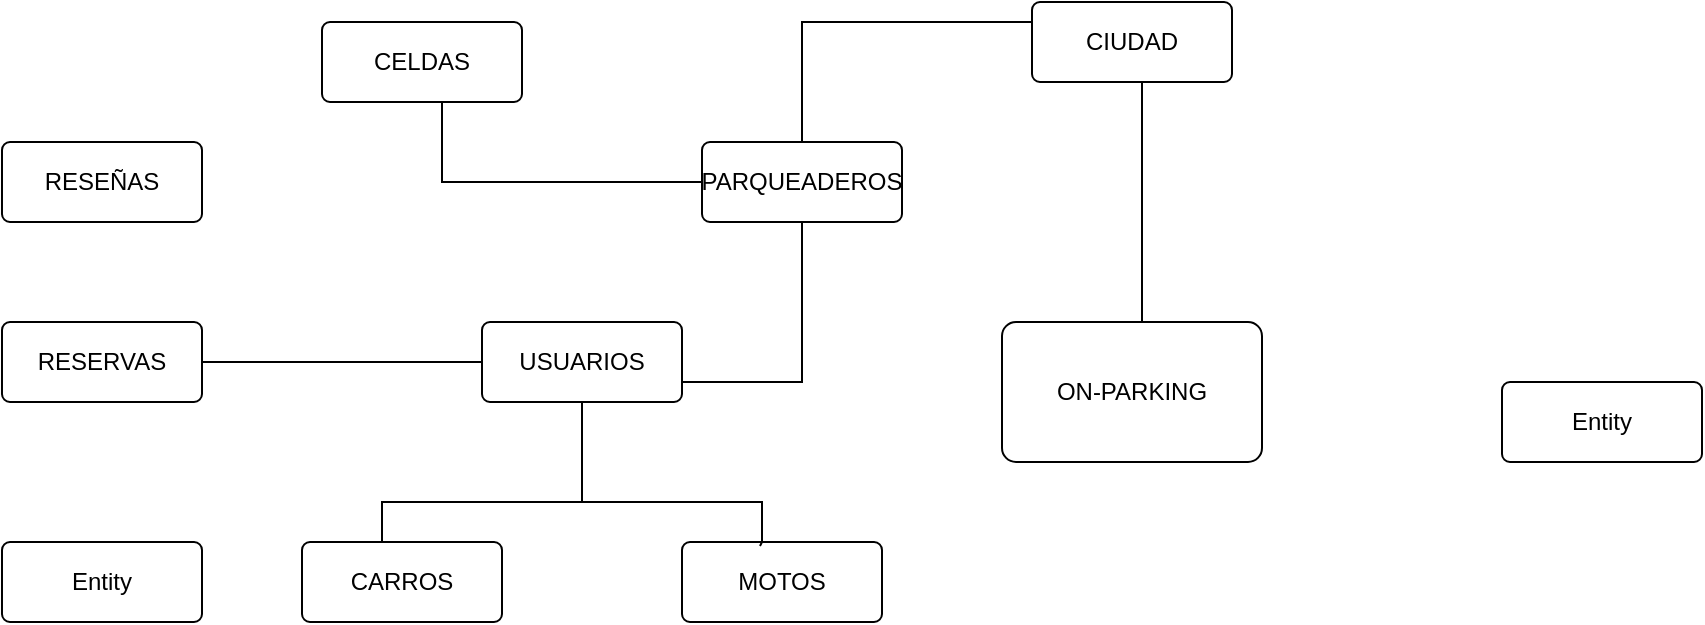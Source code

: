 <mxfile version="28.0.7">
  <diagram name="Página-1" id="dRMMloT08Zt28bpuVDyD">
    <mxGraphModel dx="1861" dy="570" grid="1" gridSize="10" guides="1" tooltips="1" connect="1" arrows="1" fold="1" page="1" pageScale="1" pageWidth="827" pageHeight="1169" math="0" shadow="0">
      <root>
        <mxCell id="0" />
        <mxCell id="1" parent="0" />
        <mxCell id="4onaaJZrYrg10ypMwlWX-18" value="Entity" style="rounded=1;arcSize=10;whiteSpace=wrap;html=1;align=center;" parent="1" vertex="1">
          <mxGeometry x="570" y="260" width="100" height="40" as="geometry" />
        </mxCell>
        <mxCell id="4onaaJZrYrg10ypMwlWX-19" value="ON-PARKING" style="rounded=1;arcSize=10;whiteSpace=wrap;html=1;align=center;" parent="1" vertex="1">
          <mxGeometry x="320" y="230" width="130" height="70" as="geometry" />
        </mxCell>
        <mxCell id="4onaaJZrYrg10ypMwlWX-20" value="MOTOS" style="rounded=1;arcSize=10;whiteSpace=wrap;html=1;align=center;" parent="1" vertex="1">
          <mxGeometry x="160" y="340" width="100" height="40" as="geometry" />
        </mxCell>
        <mxCell id="4onaaJZrYrg10ypMwlWX-21" value="USUARIOS" style="rounded=1;arcSize=10;whiteSpace=wrap;html=1;align=center;" parent="1" vertex="1">
          <mxGeometry x="60" y="230" width="100" height="40" as="geometry" />
        </mxCell>
        <mxCell id="4onaaJZrYrg10ypMwlWX-22" value="PARQUEADEROS" style="rounded=1;arcSize=10;whiteSpace=wrap;html=1;align=center;" parent="1" vertex="1">
          <mxGeometry x="170" y="140" width="100" height="40" as="geometry" />
        </mxCell>
        <mxCell id="4onaaJZrYrg10ypMwlWX-23" value="CARROS" style="rounded=1;arcSize=10;whiteSpace=wrap;html=1;align=center;" parent="1" vertex="1">
          <mxGeometry x="-30" y="340" width="100" height="40" as="geometry" />
        </mxCell>
        <mxCell id="4onaaJZrYrg10ypMwlWX-24" value="CIUDAD" style="rounded=1;arcSize=10;whiteSpace=wrap;html=1;align=center;" parent="1" vertex="1">
          <mxGeometry x="335" y="70" width="100" height="40" as="geometry" />
        </mxCell>
        <mxCell id="4onaaJZrYrg10ypMwlWX-25" value="CELDAS" style="rounded=1;arcSize=10;whiteSpace=wrap;html=1;align=center;" parent="1" vertex="1">
          <mxGeometry x="-20" y="80" width="100" height="40" as="geometry" />
        </mxCell>
        <mxCell id="4onaaJZrYrg10ypMwlWX-32" value="" style="endArrow=none;html=1;rounded=0;" parent="1" edge="1">
          <mxGeometry relative="1" as="geometry">
            <mxPoint x="390" y="110" as="sourcePoint" />
            <mxPoint x="390" y="230" as="targetPoint" />
            <Array as="points">
              <mxPoint x="390" y="110" />
            </Array>
          </mxGeometry>
        </mxCell>
        <mxCell id="4onaaJZrYrg10ypMwlWX-34" value="" style="endArrow=none;html=1;rounded=0;entryX=0;entryY=0.25;entryDx=0;entryDy=0;exitX=0.5;exitY=0;exitDx=0;exitDy=0;" parent="1" source="4onaaJZrYrg10ypMwlWX-22" target="4onaaJZrYrg10ypMwlWX-24" edge="1">
          <mxGeometry relative="1" as="geometry">
            <mxPoint x="160" y="300" as="sourcePoint" />
            <mxPoint x="320" y="300" as="targetPoint" />
            <Array as="points">
              <mxPoint x="220" y="80" />
            </Array>
          </mxGeometry>
        </mxCell>
        <mxCell id="4onaaJZrYrg10ypMwlWX-35" value="" style="endArrow=none;html=1;rounded=0;entryX=0;entryY=0.5;entryDx=0;entryDy=0;exitX=0.6;exitY=1;exitDx=0;exitDy=0;exitPerimeter=0;" parent="1" source="4onaaJZrYrg10ypMwlWX-25" target="4onaaJZrYrg10ypMwlWX-22" edge="1">
          <mxGeometry relative="1" as="geometry">
            <mxPoint x="40" y="130" as="sourcePoint" />
            <mxPoint x="320" y="300" as="targetPoint" />
            <Array as="points">
              <mxPoint x="40" y="160" />
            </Array>
          </mxGeometry>
        </mxCell>
        <mxCell id="4onaaJZrYrg10ypMwlWX-36" value="" style="endArrow=none;html=1;rounded=0;entryX=0.5;entryY=1;entryDx=0;entryDy=0;exitX=1;exitY=0.75;exitDx=0;exitDy=0;" parent="1" source="4onaaJZrYrg10ypMwlWX-21" target="4onaaJZrYrg10ypMwlWX-22" edge="1">
          <mxGeometry relative="1" as="geometry">
            <mxPoint x="160" y="300" as="sourcePoint" />
            <mxPoint x="320" y="300" as="targetPoint" />
            <Array as="points">
              <mxPoint x="220" y="260" />
            </Array>
          </mxGeometry>
        </mxCell>
        <mxCell id="4onaaJZrYrg10ypMwlWX-37" value="" style="endArrow=none;html=1;rounded=0;exitX=0.5;exitY=1;exitDx=0;exitDy=0;entryX=0.39;entryY=0.05;entryDx=0;entryDy=0;entryPerimeter=0;" parent="1" source="4onaaJZrYrg10ypMwlWX-21" target="4onaaJZrYrg10ypMwlWX-20" edge="1">
          <mxGeometry relative="1" as="geometry">
            <mxPoint x="160" y="300" as="sourcePoint" />
            <mxPoint x="20" y="320" as="targetPoint" />
            <Array as="points">
              <mxPoint x="110" y="320" />
              <mxPoint x="200" y="320" />
              <mxPoint x="200" y="340" />
            </Array>
          </mxGeometry>
        </mxCell>
        <mxCell id="4onaaJZrYrg10ypMwlWX-38" value="" style="endArrow=none;html=1;rounded=0;" parent="1" edge="1">
          <mxGeometry relative="1" as="geometry">
            <mxPoint x="40" y="340" as="sourcePoint" />
            <mxPoint x="110" y="320" as="targetPoint" />
            <Array as="points">
              <mxPoint x="10" y="340" />
              <mxPoint x="10" y="320" />
              <mxPoint x="70" y="320" />
            </Array>
          </mxGeometry>
        </mxCell>
        <mxCell id="4onaaJZrYrg10ypMwlWX-39" value="RESERVAS" style="rounded=1;arcSize=10;whiteSpace=wrap;html=1;align=center;" parent="1" vertex="1">
          <mxGeometry x="-180" y="230" width="100" height="40" as="geometry" />
        </mxCell>
        <mxCell id="4onaaJZrYrg10ypMwlWX-40" value="" style="endArrow=none;html=1;rounded=0;exitX=1;exitY=0.5;exitDx=0;exitDy=0;entryX=0;entryY=0.5;entryDx=0;entryDy=0;" parent="1" source="4onaaJZrYrg10ypMwlWX-39" target="4onaaJZrYrg10ypMwlWX-21" edge="1">
          <mxGeometry relative="1" as="geometry">
            <mxPoint x="160" y="300" as="sourcePoint" />
            <mxPoint x="50" y="250" as="targetPoint" />
            <Array as="points">
              <mxPoint x="-20" y="250" />
            </Array>
          </mxGeometry>
        </mxCell>
        <mxCell id="4onaaJZrYrg10ypMwlWX-41" value="RESEÑAS" style="rounded=1;arcSize=10;whiteSpace=wrap;html=1;align=center;" parent="1" vertex="1">
          <mxGeometry x="-180" y="140" width="100" height="40" as="geometry" />
        </mxCell>
        <mxCell id="4onaaJZrYrg10ypMwlWX-42" value="Entity" style="rounded=1;arcSize=10;whiteSpace=wrap;html=1;align=center;" parent="1" vertex="1">
          <mxGeometry x="-180" y="340" width="100" height="40" as="geometry" />
        </mxCell>
      </root>
    </mxGraphModel>
  </diagram>
</mxfile>

